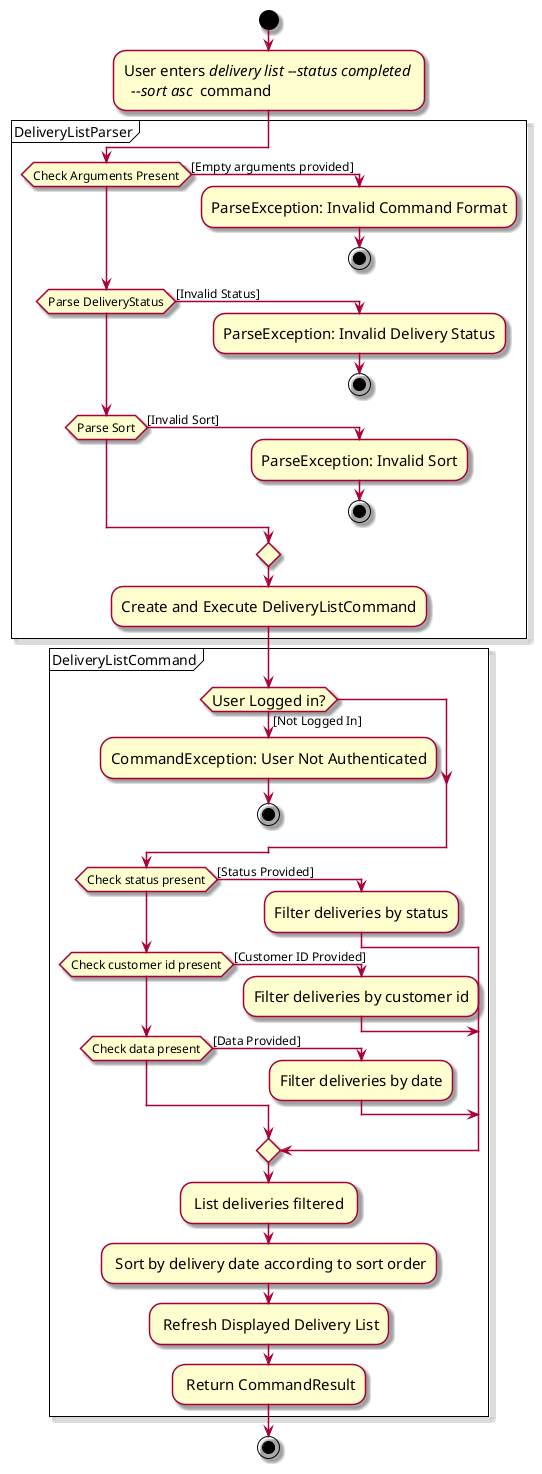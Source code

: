 @startuml
skin rose
skinparam ActivityFontSize 15
skinparam ArrowFontSize 12

!pragma useVerticalIf on
start
:User enters <i>delivery list --status completed \n <i> --sort asc </i> command;
partition DeliveryListParser {
    if (Check Arguments Present) then ([Empty arguments provided])
        :ParseException: Invalid Command Format;
        stop
    elseif (Parse DeliveryStatus) then ([Invalid Status])
        :ParseException: Invalid Delivery Status;
        stop
    elseif (Parse Sort) then ([Invalid Sort])
        :ParseException: Invalid Sort;
        stop
    endif
    :Create and Execute DeliveryListCommand;
}

partition DeliveryListCommand {
    if (User Logged in?) then ([Not Logged In])
        :CommandException: User Not Authenticated;
        stop
    endif

    if (Check status present) then ([Status Provided])
        :Filter deliveries by status;
    elseif (Check customer id present) then ([Customer ID Provided])
        :Filter deliveries by customer id;
    elseif (Check data present) then ([Data Provided])
        :Filter deliveries by date;
    endif
        : List deliveries filtered ;
        : Sort by delivery date according to sort order;
        : Refresh Displayed Delivery List;
        : Return CommandResult;
}

stop

@enduml
